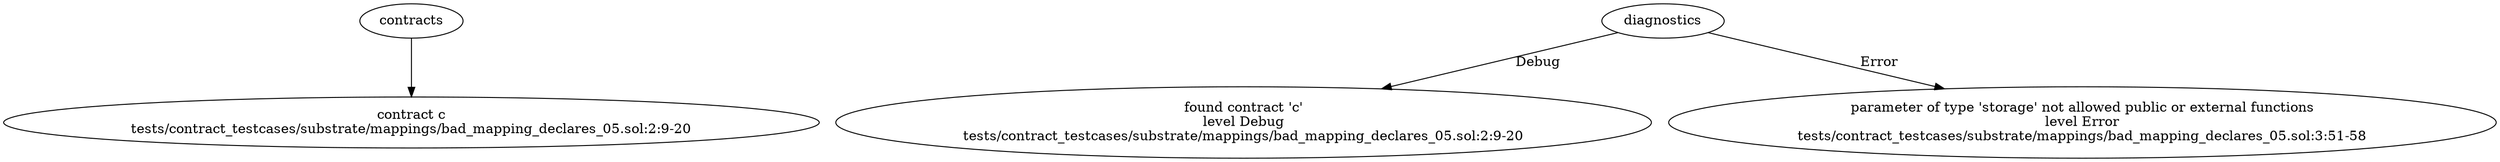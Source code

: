 strict digraph "tests/contract_testcases/substrate/mappings/bad_mapping_declares_05.sol" {
	contract [label="contract c\ntests/contract_testcases/substrate/mappings/bad_mapping_declares_05.sol:2:9-20"]
	diagnostic [label="found contract 'c'\nlevel Debug\ntests/contract_testcases/substrate/mappings/bad_mapping_declares_05.sol:2:9-20"]
	diagnostic_5 [label="parameter of type 'storage' not allowed public or external functions\nlevel Error\ntests/contract_testcases/substrate/mappings/bad_mapping_declares_05.sol:3:51-58"]
	contracts -> contract
	diagnostics -> diagnostic [label="Debug"]
	diagnostics -> diagnostic_5 [label="Error"]
}
